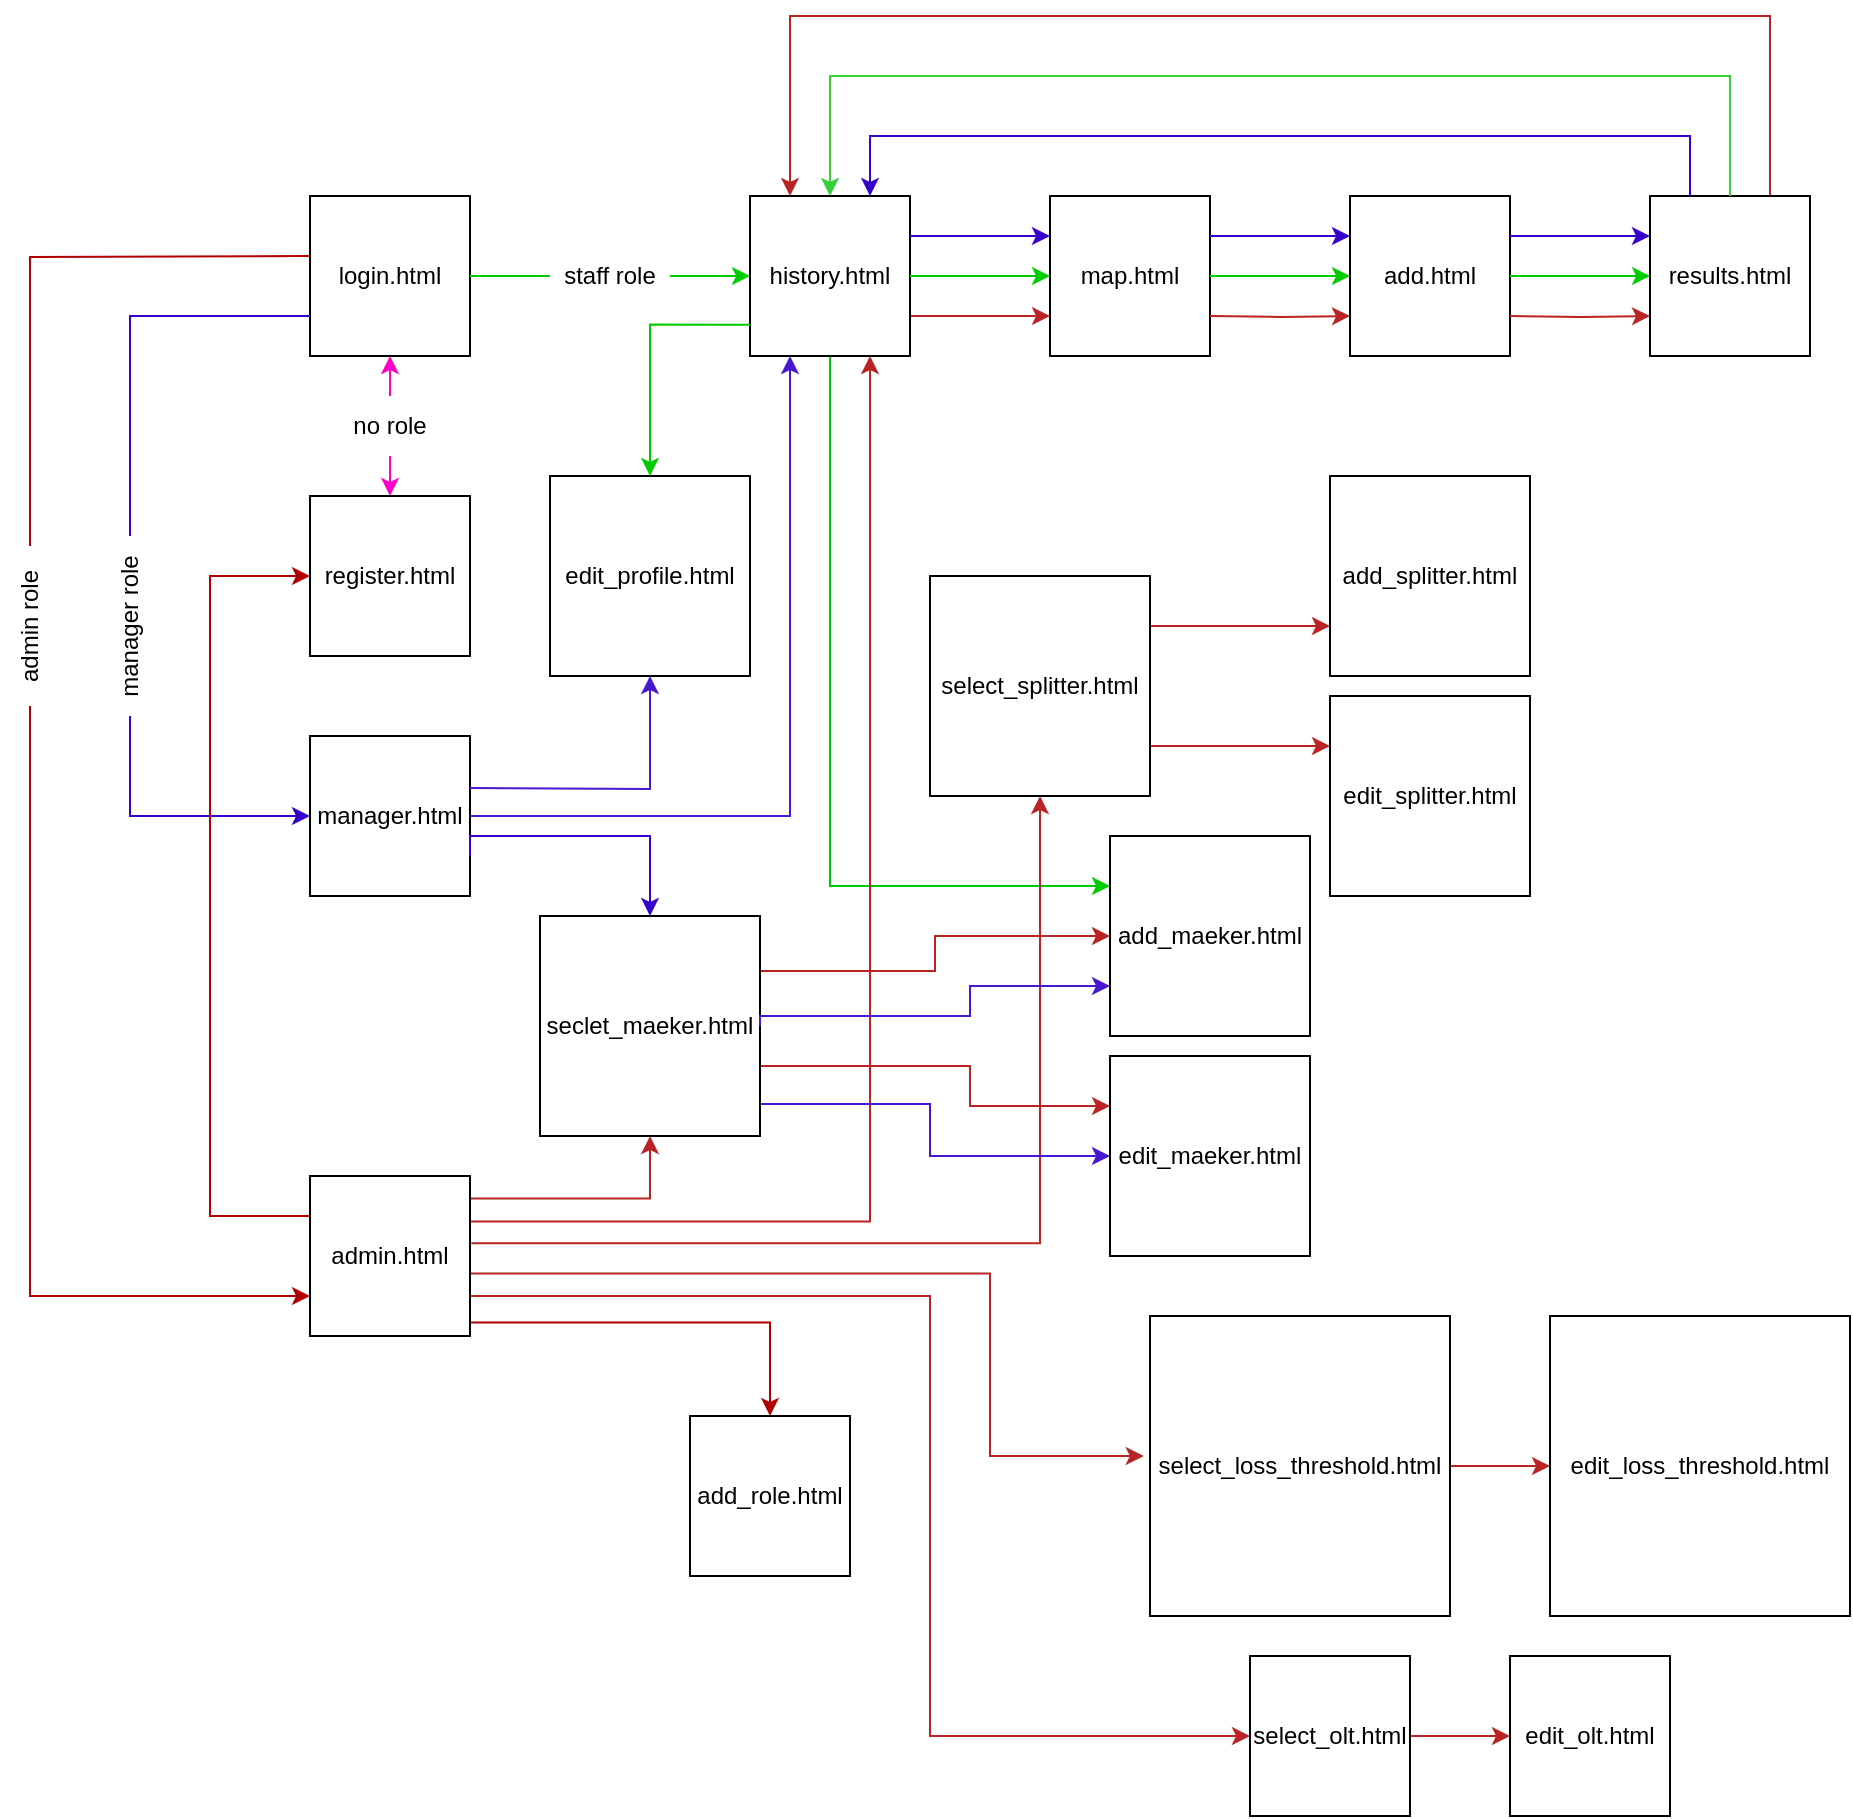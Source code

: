 <mxfile version="20.8.3" type="device"><diagram id="WKQjVHIvwAuEKhkri66F" name="หน้า-1"><mxGraphModel dx="875" dy="429" grid="1" gridSize="10" guides="1" tooltips="1" connect="1" arrows="1" fold="1" page="1" pageScale="1" pageWidth="827" pageHeight="1169" background="none" math="0" shadow="0"><root><mxCell id="0"/><mxCell id="1" parent="0"/><mxCell id="6_drsEEjnBy44X70DDLD-4" style="rounded=0;orthogonalLoop=1;jettySize=auto;html=1;entryX=0.5;entryY=0;entryDx=0;entryDy=0;startArrow=none;startFill=1;endArrow=classic;endFill=1;fillColor=#ffff88;strokeColor=#ff00c8;" parent="1" source="6_drsEEjnBy44X70DDLD-42" target="6_drsEEjnBy44X70DDLD-2" edge="1"><mxGeometry relative="1" as="geometry"/></mxCell><mxCell id="6_drsEEjnBy44X70DDLD-13" style="edgeStyle=orthogonalEdgeStyle;rounded=0;orthogonalLoop=1;jettySize=auto;html=1;startArrow=none;startFill=0;endArrow=classic;endFill=1;fillColor=#cdeb8b;strokeColor=#00CC00;" parent="1" source="6_drsEEjnBy44X70DDLD-14" target="6_drsEEjnBy44X70DDLD-11" edge="1"><mxGeometry relative="1" as="geometry"/></mxCell><mxCell id="6_drsEEjnBy44X70DDLD-47" style="edgeStyle=orthogonalEdgeStyle;rounded=0;orthogonalLoop=1;jettySize=auto;html=1;exitX=0.5;exitY=1;exitDx=0;exitDy=0;strokeColor=#00CC00;startArrow=none;startFill=0;endArrow=classic;endFill=1;entryX=0;entryY=0.25;entryDx=0;entryDy=0;" parent="1" source="6_drsEEjnBy44X70DDLD-11" target="JtHvRpgRs3WydYxaKmHF-1" edge="1"><mxGeometry relative="1" as="geometry"><mxPoint x="440" y="540" as="targetPoint"/><Array as="points"><mxPoint x="440" y="465"/></Array></mxGeometry></mxCell><mxCell id="6_drsEEjnBy44X70DDLD-1" value="login.html" style="whiteSpace=wrap;html=1;aspect=fixed;" parent="1" vertex="1"><mxGeometry x="180" y="120" width="80" height="80" as="geometry"/></mxCell><mxCell id="6_drsEEjnBy44X70DDLD-2" value="register.html" style="whiteSpace=wrap;html=1;aspect=fixed;" parent="1" vertex="1"><mxGeometry x="180" y="270" width="80" height="80" as="geometry"/></mxCell><mxCell id="6_drsEEjnBy44X70DDLD-23" style="edgeStyle=orthogonalEdgeStyle;rounded=0;orthogonalLoop=1;jettySize=auto;html=1;entryX=0.25;entryY=1;entryDx=0;entryDy=0;strokeColor=#4917d0;startArrow=none;startFill=0;endArrow=classic;endFill=1;exitX=1;exitY=0.5;exitDx=0;exitDy=0;" parent="1" source="6_drsEEjnBy44X70DDLD-5" target="6_drsEEjnBy44X70DDLD-11" edge="1"><mxGeometry relative="1" as="geometry"/></mxCell><mxCell id="6_drsEEjnBy44X70DDLD-5" value="manager.html" style="whiteSpace=wrap;html=1;aspect=fixed;" parent="1" vertex="1"><mxGeometry x="180" y="390" width="80" height="80" as="geometry"/></mxCell><mxCell id="6_drsEEjnBy44X70DDLD-6" value="" style="endArrow=classic;startArrow=none;html=1;rounded=0;edgeStyle=orthogonalEdgeStyle;entryX=0;entryY=0.5;entryDx=0;entryDy=0;startFill=0;fillColor=#6a00ff;strokeColor=#3700CC;exitX=0;exitY=0.5;exitDx=0;exitDy=0;" parent="1" source="6_drsEEjnBy44X70DDLD-10" target="6_drsEEjnBy44X70DDLD-5" edge="1"><mxGeometry width="50" height="50" relative="1" as="geometry"><mxPoint x="90" y="360" as="sourcePoint"/><mxPoint x="170" y="420" as="targetPoint"/><Array as="points"><mxPoint x="90" y="430"/></Array></mxGeometry></mxCell><mxCell id="6_drsEEjnBy44X70DDLD-22" style="edgeStyle=orthogonalEdgeStyle;rounded=0;orthogonalLoop=1;jettySize=auto;html=1;entryX=0.75;entryY=1;entryDx=0;entryDy=0;strokeColor=#b92323;startArrow=none;startFill=0;endArrow=classic;endFill=1;exitX=1;exitY=0.284;exitDx=0;exitDy=0;exitPerimeter=0;" parent="1" source="6_drsEEjnBy44X70DDLD-7" target="6_drsEEjnBy44X70DDLD-11" edge="1"><mxGeometry relative="1" as="geometry"><mxPoint x="260" y="640" as="sourcePoint"/></mxGeometry></mxCell><mxCell id="6_drsEEjnBy44X70DDLD-25" style="edgeStyle=orthogonalEdgeStyle;rounded=0;orthogonalLoop=1;jettySize=auto;html=1;entryX=0.5;entryY=1;entryDx=0;entryDy=0;strokeColor=#ba2424;startArrow=none;startFill=0;endArrow=classic;endFill=1;exitX=1.004;exitY=0.141;exitDx=0;exitDy=0;exitPerimeter=0;" parent="1" source="6_drsEEjnBy44X70DDLD-7" target="6_drsEEjnBy44X70DDLD-24" edge="1"><mxGeometry relative="1" as="geometry"><mxPoint x="260" y="620" as="sourcePoint"/></mxGeometry></mxCell><mxCell id="6_drsEEjnBy44X70DDLD-44" style="edgeStyle=orthogonalEdgeStyle;rounded=0;orthogonalLoop=1;jettySize=auto;html=1;exitX=0.999;exitY=0.916;exitDx=0;exitDy=0;strokeColor=#b20000;startArrow=none;startFill=0;endArrow=classic;endFill=1;entryX=0.5;entryY=0;entryDx=0;entryDy=0;exitPerimeter=0;" parent="1" source="6_drsEEjnBy44X70DDLD-7" target="6_drsEEjnBy44X70DDLD-48" edge="1"><mxGeometry relative="1" as="geometry"><mxPoint x="530" y="660" as="targetPoint"/></mxGeometry></mxCell><mxCell id="6_drsEEjnBy44X70DDLD-46" style="edgeStyle=orthogonalEdgeStyle;rounded=0;orthogonalLoop=1;jettySize=auto;html=1;exitX=0;exitY=0.25;exitDx=0;exitDy=0;entryX=0;entryY=0.5;entryDx=0;entryDy=0;strokeColor=#b20000;startArrow=none;startFill=0;endArrow=classic;endFill=1;" parent="1" source="6_drsEEjnBy44X70DDLD-7" target="6_drsEEjnBy44X70DDLD-2" edge="1"><mxGeometry relative="1" as="geometry"><Array as="points"><mxPoint x="130" y="630"/><mxPoint x="130" y="310"/></Array></mxGeometry></mxCell><mxCell id="6_drsEEjnBy44X70DDLD-50" style="edgeStyle=orthogonalEdgeStyle;rounded=0;orthogonalLoop=1;jettySize=auto;html=1;exitX=1.008;exitY=0.42;exitDx=0;exitDy=0;entryX=0.5;entryY=1;entryDx=0;entryDy=0;strokeColor=#ba2424;startArrow=none;startFill=0;endArrow=classic;endFill=1;exitPerimeter=0;" parent="1" source="6_drsEEjnBy44X70DDLD-7" target="6_drsEEjnBy44X70DDLD-49" edge="1"><mxGeometry relative="1" as="geometry"><Array as="points"/></mxGeometry></mxCell><mxCell id="6_drsEEjnBy44X70DDLD-55" style="edgeStyle=orthogonalEdgeStyle;rounded=0;orthogonalLoop=1;jettySize=auto;html=1;exitX=1;exitY=0.75;exitDx=0;exitDy=0;strokeColor=#ba2424;startArrow=none;startFill=0;endArrow=classic;endFill=1;entryX=0;entryY=0.5;entryDx=0;entryDy=0;" parent="1" source="6_drsEEjnBy44X70DDLD-7" target="6_drsEEjnBy44X70DDLD-56" edge="1"><mxGeometry relative="1" as="geometry"><mxPoint x="700" y="669.529" as="targetPoint"/><Array as="points"><mxPoint x="490" y="670"/><mxPoint x="490" y="890"/></Array></mxGeometry></mxCell><mxCell id="6_drsEEjnBy44X70DDLD-65" style="edgeStyle=orthogonalEdgeStyle;rounded=0;orthogonalLoop=1;jettySize=auto;html=1;entryX=-0.021;entryY=0.47;entryDx=0;entryDy=0;entryPerimeter=0;strokeColor=#ba2424;startArrow=none;startFill=0;endArrow=classic;endFill=1;exitX=0.996;exitY=0.61;exitDx=0;exitDy=0;exitPerimeter=0;" parent="1" source="6_drsEEjnBy44X70DDLD-7" target="6_drsEEjnBy44X70DDLD-63" edge="1"><mxGeometry relative="1" as="geometry"><Array as="points"><mxPoint x="520" y="659"/><mxPoint x="520" y="750"/><mxPoint x="597" y="750"/></Array></mxGeometry></mxCell><mxCell id="6_drsEEjnBy44X70DDLD-7" value="admin.html" style="whiteSpace=wrap;html=1;aspect=fixed;" parent="1" vertex="1"><mxGeometry x="180" y="610" width="80" height="80" as="geometry"/></mxCell><mxCell id="6_drsEEjnBy44X70DDLD-8" value="" style="endArrow=classic;startArrow=none;html=1;rounded=0;edgeStyle=orthogonalEdgeStyle;exitX=0;exitY=0.5;exitDx=0;exitDy=0;startFill=0;fillColor=#e51400;strokeColor=#B20000;entryX=0;entryY=0.75;entryDx=0;entryDy=0;" parent="1" source="6_drsEEjnBy44X70DDLD-9" target="6_drsEEjnBy44X70DDLD-7" edge="1"><mxGeometry width="50" height="50" relative="1" as="geometry"><mxPoint x="180" y="150" as="sourcePoint"/><mxPoint x="180" y="650" as="targetPoint"/><Array as="points"><mxPoint x="40" y="670"/></Array></mxGeometry></mxCell><mxCell id="6_drsEEjnBy44X70DDLD-30" style="edgeStyle=orthogonalEdgeStyle;rounded=0;orthogonalLoop=1;jettySize=auto;html=1;exitX=1;exitY=0.75;exitDx=0;exitDy=0;entryX=0;entryY=0.75;entryDx=0;entryDy=0;strokeColor=#ba2424;startArrow=none;startFill=0;endArrow=classic;endFill=1;" parent="1" source="6_drsEEjnBy44X70DDLD-11" target="6_drsEEjnBy44X70DDLD-27" edge="1"><mxGeometry relative="1" as="geometry"/></mxCell><mxCell id="6_drsEEjnBy44X70DDLD-11" value="history.html" style="whiteSpace=wrap;html=1;aspect=fixed;" parent="1" vertex="1"><mxGeometry x="400" y="120" width="80" height="80" as="geometry"/></mxCell><mxCell id="6_drsEEjnBy44X70DDLD-18" value="" style="edgeStyle=orthogonalEdgeStyle;rounded=0;orthogonalLoop=1;jettySize=auto;html=1;startArrow=none;startFill=0;endArrow=none;endFill=1;fillColor=#cdeb8b;strokeColor=#00CC00;" parent="1" source="6_drsEEjnBy44X70DDLD-1" target="6_drsEEjnBy44X70DDLD-14" edge="1"><mxGeometry relative="1" as="geometry"><mxPoint x="260" y="160" as="sourcePoint"/><mxPoint x="334" y="160" as="targetPoint"/></mxGeometry></mxCell><mxCell id="6_drsEEjnBy44X70DDLD-14" value="staff role" style="text;html=1;strokeColor=none;fillColor=none;align=center;verticalAlign=middle;whiteSpace=wrap;rounded=0;" parent="1" vertex="1"><mxGeometry x="300" y="145" width="60" height="30" as="geometry"/></mxCell><mxCell id="6_drsEEjnBy44X70DDLD-20" value="" style="endArrow=none;startArrow=none;html=1;rounded=0;edgeStyle=orthogonalEdgeStyle;entryX=1;entryY=0.5;entryDx=0;entryDy=0;exitX=0;exitY=0.75;exitDx=0;exitDy=0;startFill=0;fillColor=#6a00ff;strokeColor=#3700CC;" parent="1" source="6_drsEEjnBy44X70DDLD-1" target="6_drsEEjnBy44X70DDLD-10" edge="1"><mxGeometry width="50" height="50" relative="1" as="geometry"><mxPoint x="180" y="180" as="sourcePoint"/><mxPoint x="180" y="420" as="targetPoint"/><Array as="points"><mxPoint x="90" y="180"/></Array></mxGeometry></mxCell><mxCell id="6_drsEEjnBy44X70DDLD-10" value="manager role" style="text;html=1;align=center;verticalAlign=middle;whiteSpace=wrap;rounded=0;rotation=-90;" parent="1" vertex="1"><mxGeometry x="45" y="300" width="90" height="70" as="geometry"/></mxCell><mxCell id="6_drsEEjnBy44X70DDLD-21" value="" style="endArrow=none;startArrow=none;html=1;rounded=0;edgeStyle=orthogonalEdgeStyle;entryX=1;entryY=0.5;entryDx=0;entryDy=0;exitX=0;exitY=0.75;exitDx=0;exitDy=0;startFill=0;fillColor=#e51400;strokeColor=#B20000;" parent="1" target="6_drsEEjnBy44X70DDLD-9" edge="1"><mxGeometry width="50" height="50" relative="1" as="geometry"><mxPoint x="180" y="150" as="sourcePoint"/><mxPoint x="180" y="545" as="targetPoint"/><Array as="points"/></mxGeometry></mxCell><mxCell id="6_drsEEjnBy44X70DDLD-9" value="admin role" style="text;html=1;align=center;verticalAlign=middle;whiteSpace=wrap;rounded=0;rotation=-90;" parent="1" vertex="1"><mxGeometry y="320" width="80" height="30" as="geometry"/></mxCell><mxCell id="JtHvRpgRs3WydYxaKmHF-3" style="edgeStyle=orthogonalEdgeStyle;rounded=0;orthogonalLoop=1;jettySize=auto;html=1;entryX=0;entryY=0.5;entryDx=0;entryDy=0;exitX=1;exitY=0.25;exitDx=0;exitDy=0;strokeColor=#b92323;" edge="1" parent="1" source="6_drsEEjnBy44X70DDLD-24" target="JtHvRpgRs3WydYxaKmHF-1"><mxGeometry relative="1" as="geometry"/></mxCell><mxCell id="JtHvRpgRs3WydYxaKmHF-5" style="edgeStyle=orthogonalEdgeStyle;rounded=0;orthogonalLoop=1;jettySize=auto;html=1;exitX=1;exitY=0.75;exitDx=0;exitDy=0;entryX=0;entryY=0.25;entryDx=0;entryDy=0;strokeColor=#bb2424;" edge="1" parent="1" source="6_drsEEjnBy44X70DDLD-24" target="JtHvRpgRs3WydYxaKmHF-2"><mxGeometry relative="1" as="geometry"><Array as="points"><mxPoint x="510" y="555"/><mxPoint x="510" y="575"/></Array></mxGeometry></mxCell><mxCell id="JtHvRpgRs3WydYxaKmHF-6" style="edgeStyle=orthogonalEdgeStyle;rounded=0;orthogonalLoop=1;jettySize=auto;html=1;entryX=0;entryY=0.5;entryDx=0;entryDy=0;exitX=0.997;exitY=0.94;exitDx=0;exitDy=0;exitPerimeter=0;strokeColor=#4816d0;" edge="1" parent="1" source="6_drsEEjnBy44X70DDLD-24" target="JtHvRpgRs3WydYxaKmHF-2"><mxGeometry relative="1" as="geometry"><Array as="points"><mxPoint x="490" y="574"/><mxPoint x="490" y="600"/></Array></mxGeometry></mxCell><mxCell id="6_drsEEjnBy44X70DDLD-24" value="seclet_maeker.html" style="whiteSpace=wrap;html=1;aspect=fixed;" parent="1" vertex="1"><mxGeometry x="295" y="480" width="110" height="110" as="geometry"/></mxCell><mxCell id="6_drsEEjnBy44X70DDLD-26" value="" style="endArrow=classic;startArrow=none;html=1;rounded=0;edgeStyle=orthogonalEdgeStyle;entryX=0.5;entryY=0;entryDx=0;entryDy=0;startFill=0;fillColor=#6a00ff;strokeColor=#3700CC;exitX=1;exitY=0.75;exitDx=0;exitDy=0;" parent="1" source="6_drsEEjnBy44X70DDLD-5" target="6_drsEEjnBy44X70DDLD-24" edge="1"><mxGeometry width="50" height="50" relative="1" as="geometry"><mxPoint x="270" y="420" as="sourcePoint"/><mxPoint x="360" y="460" as="targetPoint"/><Array as="points"><mxPoint x="260" y="440"/><mxPoint x="350" y="440"/></Array></mxGeometry></mxCell><mxCell id="6_drsEEjnBy44X70DDLD-27" value="map.html" style="whiteSpace=wrap;html=1;aspect=fixed;" parent="1" vertex="1"><mxGeometry x="550" y="120" width="80" height="80" as="geometry"/></mxCell><mxCell id="6_drsEEjnBy44X70DDLD-28" style="edgeStyle=orthogonalEdgeStyle;rounded=0;orthogonalLoop=1;jettySize=auto;html=1;startArrow=none;startFill=0;endArrow=classic;endFill=1;fillColor=#cdeb8b;strokeColor=#00CC00;entryX=0;entryY=0.5;entryDx=0;entryDy=0;exitX=1;exitY=0.5;exitDx=0;exitDy=0;" parent="1" source="6_drsEEjnBy44X70DDLD-11" target="6_drsEEjnBy44X70DDLD-27" edge="1"><mxGeometry relative="1" as="geometry"><mxPoint x="500" y="164.98" as="sourcePoint"/><mxPoint x="540" y="164.98" as="targetPoint"/><Array as="points"><mxPoint x="520" y="160"/><mxPoint x="520" y="160"/></Array></mxGeometry></mxCell><mxCell id="6_drsEEjnBy44X70DDLD-29" value="" style="endArrow=classic;startArrow=none;html=1;rounded=0;edgeStyle=orthogonalEdgeStyle;entryX=0;entryY=0.25;entryDx=0;entryDy=0;startFill=0;fillColor=#6a00ff;strokeColor=#3700CC;exitX=1;exitY=0.25;exitDx=0;exitDy=0;" parent="1" source="6_drsEEjnBy44X70DDLD-11" target="6_drsEEjnBy44X70DDLD-27" edge="1"><mxGeometry width="50" height="50" relative="1" as="geometry"><mxPoint x="480" y="270" as="sourcePoint"/><mxPoint x="570" y="310" as="targetPoint"/><Array as="points"><mxPoint x="490" y="140"/><mxPoint x="490" y="140"/></Array></mxGeometry></mxCell><mxCell id="6_drsEEjnBy44X70DDLD-31" style="edgeStyle=orthogonalEdgeStyle;rounded=0;orthogonalLoop=1;jettySize=auto;html=1;exitX=1;exitY=0.75;exitDx=0;exitDy=0;entryX=0;entryY=0.75;entryDx=0;entryDy=0;strokeColor=#ba2424;startArrow=none;startFill=0;endArrow=classic;endFill=1;" parent="1" target="6_drsEEjnBy44X70DDLD-32" edge="1"><mxGeometry relative="1" as="geometry"><mxPoint x="630" y="180" as="sourcePoint"/></mxGeometry></mxCell><mxCell id="6_drsEEjnBy44X70DDLD-32" value="add.html" style="whiteSpace=wrap;html=1;aspect=fixed;" parent="1" vertex="1"><mxGeometry x="700" y="120" width="80" height="80" as="geometry"/></mxCell><mxCell id="6_drsEEjnBy44X70DDLD-33" style="edgeStyle=orthogonalEdgeStyle;rounded=0;orthogonalLoop=1;jettySize=auto;html=1;startArrow=none;startFill=0;endArrow=classic;endFill=1;fillColor=#cdeb8b;strokeColor=#00CC00;entryX=0;entryY=0.5;entryDx=0;entryDy=0;exitX=1;exitY=0.5;exitDx=0;exitDy=0;" parent="1" target="6_drsEEjnBy44X70DDLD-32" edge="1"><mxGeometry relative="1" as="geometry"><mxPoint x="630" y="160" as="sourcePoint"/><mxPoint x="690" y="164.98" as="targetPoint"/><Array as="points"><mxPoint x="670" y="160"/><mxPoint x="670" y="160"/></Array></mxGeometry></mxCell><mxCell id="6_drsEEjnBy44X70DDLD-34" value="" style="endArrow=classic;startArrow=none;html=1;rounded=0;edgeStyle=orthogonalEdgeStyle;entryX=0;entryY=0.25;entryDx=0;entryDy=0;startFill=0;fillColor=#6a00ff;strokeColor=#3700CC;exitX=1;exitY=0.25;exitDx=0;exitDy=0;" parent="1" target="6_drsEEjnBy44X70DDLD-32" edge="1"><mxGeometry width="50" height="50" relative="1" as="geometry"><mxPoint x="630" y="140" as="sourcePoint"/><mxPoint x="720" y="310" as="targetPoint"/><Array as="points"><mxPoint x="640" y="140"/><mxPoint x="640" y="140"/></Array></mxGeometry></mxCell><mxCell id="6_drsEEjnBy44X70DDLD-35" style="edgeStyle=orthogonalEdgeStyle;rounded=0;orthogonalLoop=1;jettySize=auto;html=1;exitX=1;exitY=0.75;exitDx=0;exitDy=0;entryX=0;entryY=0.75;entryDx=0;entryDy=0;strokeColor=#ba2424;startArrow=none;startFill=0;endArrow=classic;endFill=1;" parent="1" target="6_drsEEjnBy44X70DDLD-36" edge="1"><mxGeometry relative="1" as="geometry"><mxPoint x="780" y="180" as="sourcePoint"/></mxGeometry></mxCell><mxCell id="6_drsEEjnBy44X70DDLD-39" style="edgeStyle=orthogonalEdgeStyle;rounded=0;orthogonalLoop=1;jettySize=auto;html=1;entryX=0.25;entryY=0;entryDx=0;entryDy=0;strokeColor=#ba2424;startArrow=none;startFill=0;endArrow=classic;endFill=1;exitX=0.75;exitY=0;exitDx=0;exitDy=0;" parent="1" source="6_drsEEjnBy44X70DDLD-36" target="6_drsEEjnBy44X70DDLD-11" edge="1"><mxGeometry relative="1" as="geometry"><Array as="points"><mxPoint x="910" y="30"/><mxPoint x="420" y="30"/></Array></mxGeometry></mxCell><mxCell id="6_drsEEjnBy44X70DDLD-36" value="results.html" style="whiteSpace=wrap;html=1;aspect=fixed;" parent="1" vertex="1"><mxGeometry x="850" y="120" width="80" height="80" as="geometry"/></mxCell><mxCell id="6_drsEEjnBy44X70DDLD-37" style="edgeStyle=orthogonalEdgeStyle;rounded=0;orthogonalLoop=1;jettySize=auto;html=1;startArrow=none;startFill=0;endArrow=classic;endFill=1;fillColor=#cdeb8b;strokeColor=#00CC00;entryX=0;entryY=0.5;entryDx=0;entryDy=0;exitX=1;exitY=0.5;exitDx=0;exitDy=0;" parent="1" target="6_drsEEjnBy44X70DDLD-36" edge="1"><mxGeometry relative="1" as="geometry"><mxPoint x="780" y="160" as="sourcePoint"/><mxPoint x="840" y="164.98" as="targetPoint"/><Array as="points"><mxPoint x="820" y="160"/><mxPoint x="820" y="160"/></Array></mxGeometry></mxCell><mxCell id="6_drsEEjnBy44X70DDLD-38" value="" style="endArrow=classic;startArrow=none;html=1;rounded=0;edgeStyle=orthogonalEdgeStyle;entryX=0;entryY=0.25;entryDx=0;entryDy=0;startFill=0;fillColor=#6a00ff;strokeColor=#3700CC;exitX=1;exitY=0.25;exitDx=0;exitDy=0;" parent="1" target="6_drsEEjnBy44X70DDLD-36" edge="1"><mxGeometry width="50" height="50" relative="1" as="geometry"><mxPoint x="780" y="140" as="sourcePoint"/><mxPoint x="870" y="310" as="targetPoint"/><Array as="points"><mxPoint x="790" y="140"/><mxPoint x="790" y="140"/></Array></mxGeometry></mxCell><mxCell id="6_drsEEjnBy44X70DDLD-40" style="edgeStyle=orthogonalEdgeStyle;rounded=0;orthogonalLoop=1;jettySize=auto;html=1;entryX=0.5;entryY=0;entryDx=0;entryDy=0;strokeColor=#37d037;startArrow=none;startFill=0;endArrow=classic;endFill=1;exitX=0.5;exitY=0;exitDx=0;exitDy=0;" parent="1" source="6_drsEEjnBy44X70DDLD-36" target="6_drsEEjnBy44X70DDLD-11" edge="1"><mxGeometry relative="1" as="geometry"><mxPoint x="920.0" y="130" as="sourcePoint"/><mxPoint x="450" y="130" as="targetPoint"/><Array as="points"><mxPoint x="890" y="60"/><mxPoint x="440" y="60"/></Array></mxGeometry></mxCell><mxCell id="6_drsEEjnBy44X70DDLD-41" style="edgeStyle=orthogonalEdgeStyle;rounded=0;orthogonalLoop=1;jettySize=auto;html=1;entryX=0.75;entryY=0;entryDx=0;entryDy=0;strokeColor=#3700cc;startArrow=none;startFill=0;endArrow=classic;endFill=1;exitX=0.25;exitY=0;exitDx=0;exitDy=0;" parent="1" source="6_drsEEjnBy44X70DDLD-36" target="6_drsEEjnBy44X70DDLD-11" edge="1"><mxGeometry relative="1" as="geometry"><mxPoint x="900" y="130" as="sourcePoint"/><mxPoint x="450" y="130" as="targetPoint"/><Array as="points"><mxPoint x="870" y="90"/><mxPoint x="460" y="90"/></Array></mxGeometry></mxCell><mxCell id="6_drsEEjnBy44X70DDLD-43" value="" style="rounded=0;orthogonalLoop=1;jettySize=auto;html=1;entryX=0.5;entryY=0;entryDx=0;entryDy=0;startArrow=classic;startFill=1;endArrow=none;endFill=1;fillColor=#ffff88;strokeColor=#ff00c8;" parent="1" source="6_drsEEjnBy44X70DDLD-1" target="6_drsEEjnBy44X70DDLD-42" edge="1"><mxGeometry relative="1" as="geometry"><mxPoint x="220" y="200" as="sourcePoint"/><mxPoint x="220" y="260" as="targetPoint"/></mxGeometry></mxCell><mxCell id="6_drsEEjnBy44X70DDLD-42" value="no role" style="text;html=1;strokeColor=none;fillColor=none;align=center;verticalAlign=middle;whiteSpace=wrap;rounded=0;" parent="1" vertex="1"><mxGeometry x="190" y="220" width="60" height="30" as="geometry"/></mxCell><mxCell id="6_drsEEjnBy44X70DDLD-48" value="add_role.html" style="whiteSpace=wrap;html=1;aspect=fixed;" parent="1" vertex="1"><mxGeometry x="370" y="730" width="80" height="80" as="geometry"/></mxCell><mxCell id="6_drsEEjnBy44X70DDLD-53" style="edgeStyle=orthogonalEdgeStyle;rounded=0;orthogonalLoop=1;jettySize=auto;html=1;exitX=1;exitY=0.773;exitDx=0;exitDy=0;entryX=0;entryY=0.25;entryDx=0;entryDy=0;strokeColor=#ba2424;startArrow=none;startFill=0;endArrow=classic;endFill=1;exitPerimeter=0;" parent="1" source="6_drsEEjnBy44X70DDLD-49" target="6_drsEEjnBy44X70DDLD-52" edge="1"><mxGeometry relative="1" as="geometry"/></mxCell><mxCell id="6_drsEEjnBy44X70DDLD-54" style="edgeStyle=orthogonalEdgeStyle;rounded=0;orthogonalLoop=1;jettySize=auto;html=1;exitX=1.002;exitY=0.227;exitDx=0;exitDy=0;entryX=0;entryY=0.75;entryDx=0;entryDy=0;strokeColor=#ba2424;startArrow=none;startFill=0;endArrow=classic;endFill=1;exitPerimeter=0;" parent="1" source="6_drsEEjnBy44X70DDLD-49" target="6_drsEEjnBy44X70DDLD-51" edge="1"><mxGeometry relative="1" as="geometry"/></mxCell><mxCell id="6_drsEEjnBy44X70DDLD-49" value="select_splitter.html" style="whiteSpace=wrap;html=1;aspect=fixed;" parent="1" vertex="1"><mxGeometry x="490" y="310" width="110" height="110" as="geometry"/></mxCell><mxCell id="6_drsEEjnBy44X70DDLD-51" value="add_splitter.html" style="whiteSpace=wrap;html=1;aspect=fixed;" parent="1" vertex="1"><mxGeometry x="690" y="260" width="100" height="100" as="geometry"/></mxCell><mxCell id="6_drsEEjnBy44X70DDLD-52" value="edit_splitter.html" style="whiteSpace=wrap;html=1;aspect=fixed;" parent="1" vertex="1"><mxGeometry x="690" y="370" width="100" height="100" as="geometry"/></mxCell><mxCell id="6_drsEEjnBy44X70DDLD-58" style="edgeStyle=orthogonalEdgeStyle;rounded=0;orthogonalLoop=1;jettySize=auto;html=1;entryX=0;entryY=0.5;entryDx=0;entryDy=0;strokeColor=#ba2424;startArrow=none;startFill=0;endArrow=classic;endFill=1;" parent="1" source="6_drsEEjnBy44X70DDLD-56" target="6_drsEEjnBy44X70DDLD-57" edge="1"><mxGeometry relative="1" as="geometry"/></mxCell><mxCell id="6_drsEEjnBy44X70DDLD-56" value="select_olt.html" style="whiteSpace=wrap;html=1;aspect=fixed;" parent="1" vertex="1"><mxGeometry x="650" y="850" width="80" height="80" as="geometry"/></mxCell><mxCell id="6_drsEEjnBy44X70DDLD-57" value="edit_olt.html" style="whiteSpace=wrap;html=1;aspect=fixed;" parent="1" vertex="1"><mxGeometry x="780" y="850" width="80" height="80" as="geometry"/></mxCell><mxCell id="6_drsEEjnBy44X70DDLD-62" style="edgeStyle=orthogonalEdgeStyle;rounded=0;orthogonalLoop=1;jettySize=auto;html=1;entryX=0;entryY=0.5;entryDx=0;entryDy=0;strokeColor=#ba2424;startArrow=none;startFill=0;endArrow=classic;endFill=1;" parent="1" source="6_drsEEjnBy44X70DDLD-63" target="6_drsEEjnBy44X70DDLD-64" edge="1"><mxGeometry relative="1" as="geometry"/></mxCell><mxCell id="6_drsEEjnBy44X70DDLD-63" value="select_loss_threshold.html" style="whiteSpace=wrap;html=1;aspect=fixed;" parent="1" vertex="1"><mxGeometry x="600" y="680" width="150" height="150" as="geometry"/></mxCell><mxCell id="6_drsEEjnBy44X70DDLD-64" value="edit_loss_threshold.html" style="whiteSpace=wrap;html=1;aspect=fixed;" parent="1" vertex="1"><mxGeometry x="800" y="680" width="150" height="150" as="geometry"/></mxCell><mxCell id="6_drsEEjnBy44X70DDLD-66" value="edit_profile.html" style="whiteSpace=wrap;html=1;aspect=fixed;" parent="1" vertex="1"><mxGeometry x="300" y="260" width="100" height="100" as="geometry"/></mxCell><mxCell id="6_drsEEjnBy44X70DDLD-67" style="edgeStyle=orthogonalEdgeStyle;rounded=0;orthogonalLoop=1;jettySize=auto;html=1;entryX=0.5;entryY=1;entryDx=0;entryDy=0;strokeColor=#4917d0;startArrow=none;startFill=0;endArrow=classic;endFill=1;" parent="1" target="6_drsEEjnBy44X70DDLD-66" edge="1"><mxGeometry relative="1" as="geometry"><mxPoint x="260" y="416" as="sourcePoint"/><mxPoint x="420" y="180" as="targetPoint"/></mxGeometry></mxCell><mxCell id="6_drsEEjnBy44X70DDLD-68" style="edgeStyle=orthogonalEdgeStyle;rounded=0;orthogonalLoop=1;jettySize=auto;html=1;startArrow=none;startFill=0;endArrow=classic;endFill=1;fillColor=#cdeb8b;strokeColor=#00CC00;exitX=0.003;exitY=0.804;exitDx=0;exitDy=0;exitPerimeter=0;entryX=0.5;entryY=0;entryDx=0;entryDy=0;" parent="1" source="6_drsEEjnBy44X70DDLD-11" target="6_drsEEjnBy44X70DDLD-66" edge="1"><mxGeometry relative="1" as="geometry"><mxPoint x="310" y="240" as="sourcePoint"/><mxPoint x="350" y="240" as="targetPoint"/></mxGeometry></mxCell><mxCell id="JtHvRpgRs3WydYxaKmHF-1" value="add_maeker.html" style="whiteSpace=wrap;html=1;aspect=fixed;" vertex="1" parent="1"><mxGeometry x="580" y="440" width="100" height="100" as="geometry"/></mxCell><mxCell id="JtHvRpgRs3WydYxaKmHF-2" value="edit_maeker.html" style="whiteSpace=wrap;html=1;aspect=fixed;" vertex="1" parent="1"><mxGeometry x="580" y="550" width="100" height="100" as="geometry"/></mxCell><mxCell id="JtHvRpgRs3WydYxaKmHF-4" style="edgeStyle=orthogonalEdgeStyle;rounded=0;orthogonalLoop=1;jettySize=auto;html=1;entryX=0;entryY=0.75;entryDx=0;entryDy=0;exitX=1;exitY=0.5;exitDx=0;exitDy=0;strokeColor=#4917d0;" edge="1" parent="1" source="6_drsEEjnBy44X70DDLD-24" target="JtHvRpgRs3WydYxaKmHF-1"><mxGeometry relative="1" as="geometry"><mxPoint x="410" y="515" as="sourcePoint"/><mxPoint x="590" y="475" as="targetPoint"/><Array as="points"><mxPoint x="405" y="530"/><mxPoint x="510" y="530"/><mxPoint x="510" y="515"/></Array></mxGeometry></mxCell></root></mxGraphModel></diagram></mxfile>